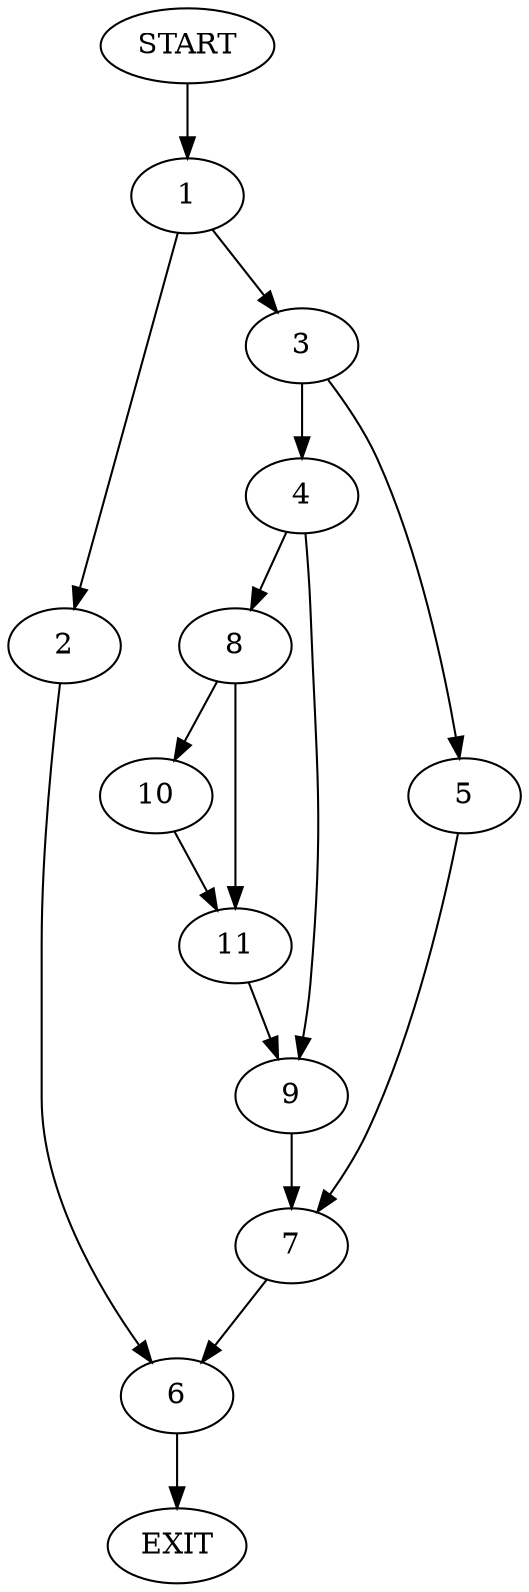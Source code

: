 digraph {
0 [label="START"]
12 [label="EXIT"]
0 -> 1
1 -> 2
1 -> 3
3 -> 4
3 -> 5
2 -> 6
5 -> 7
4 -> 8
4 -> 9
9 -> 7
8 -> 10
8 -> 11
10 -> 11
11 -> 9
7 -> 6
6 -> 12
}
